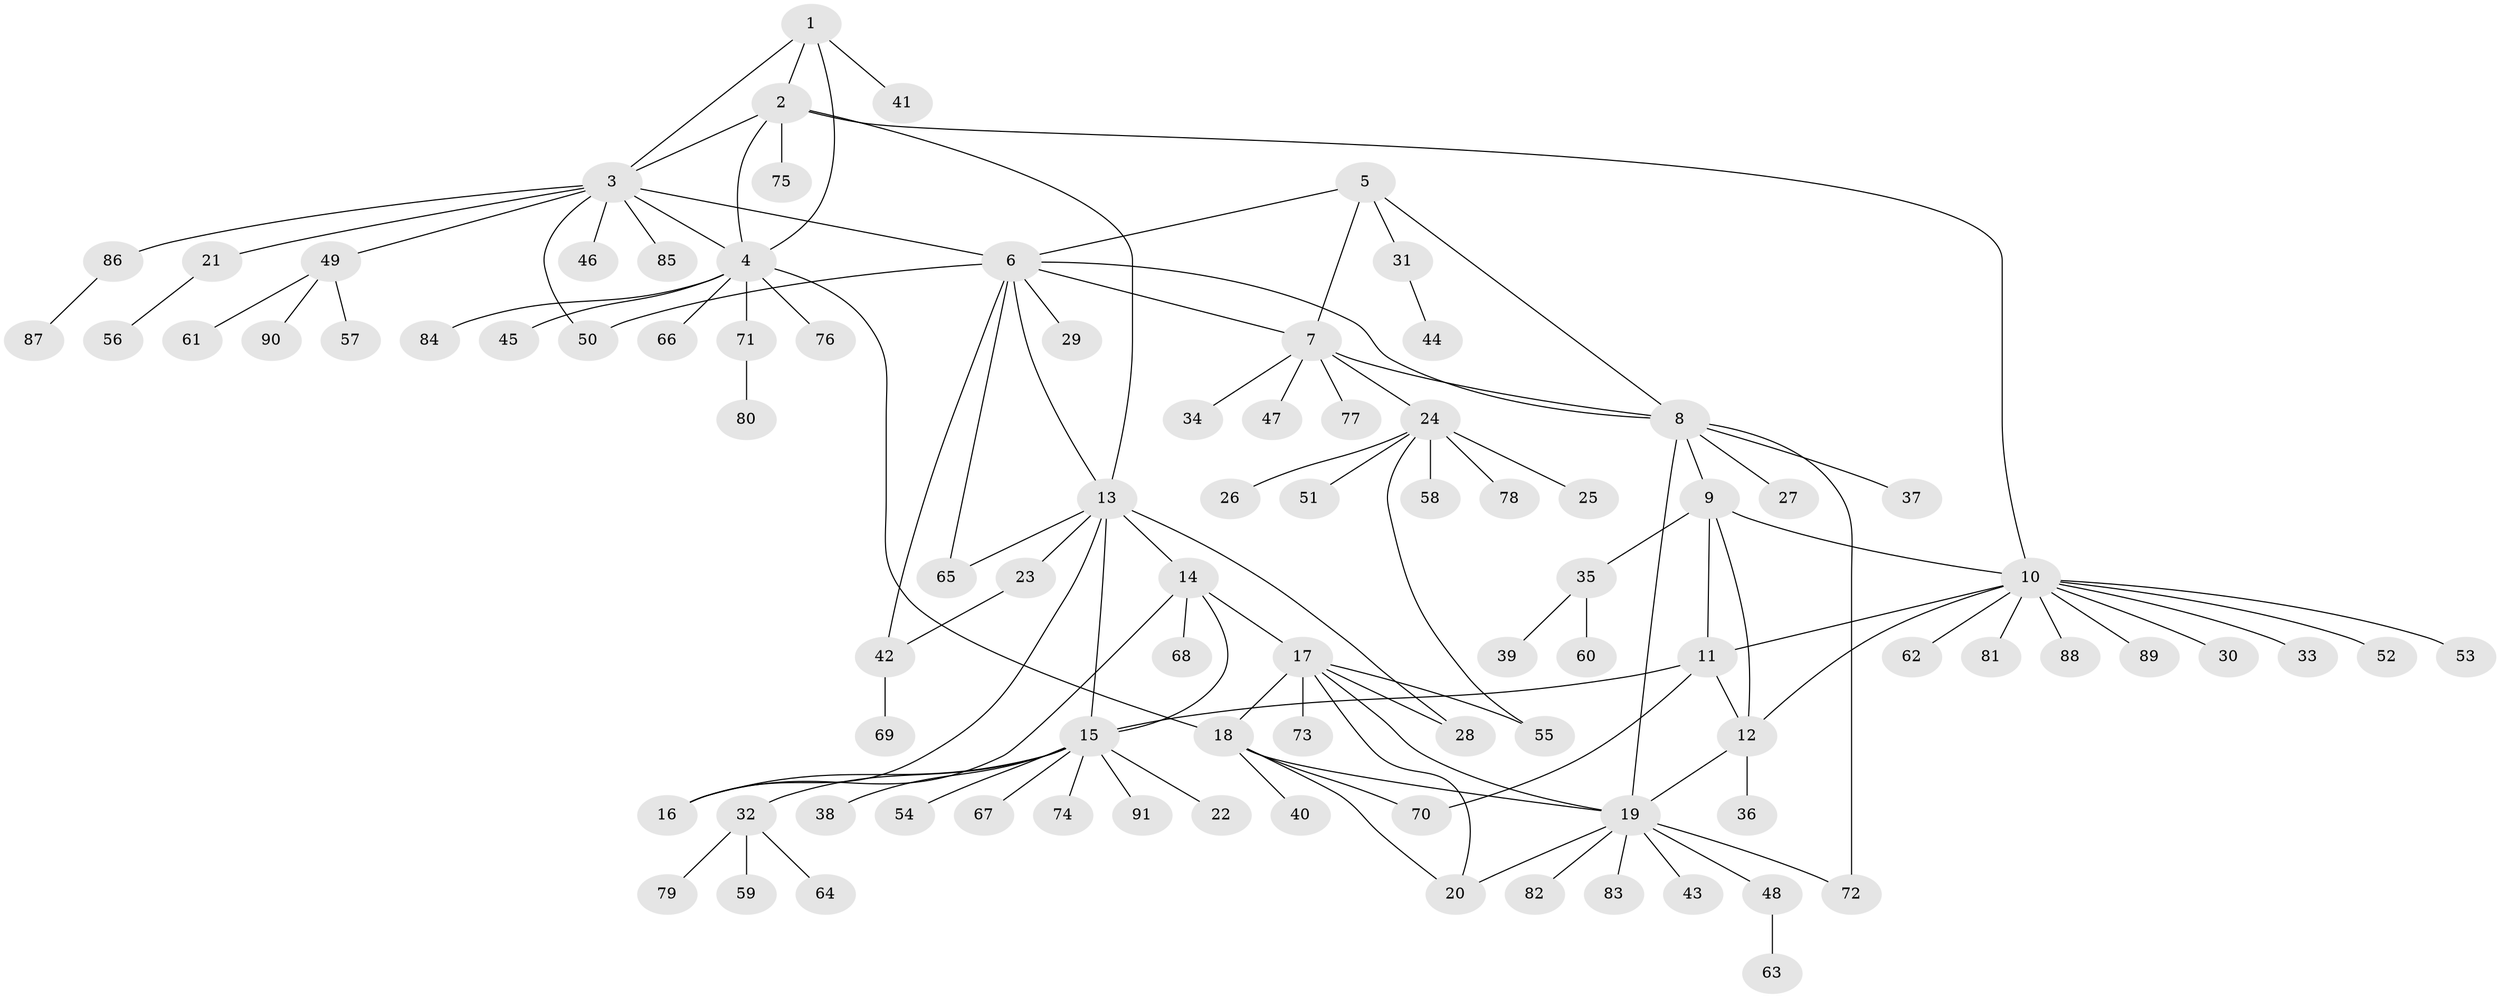// coarse degree distribution, {3: 0.07272727272727272, 5: 0.07272727272727272, 9: 0.01818181818181818, 8: 0.05454545454545454, 4: 0.09090909090909091, 6: 0.07272727272727272, 7: 0.01818181818181818, 10: 0.01818181818181818, 1: 0.4727272727272727, 2: 0.10909090909090909}
// Generated by graph-tools (version 1.1) at 2025/52/03/04/25 22:52:46]
// undirected, 91 vertices, 118 edges
graph export_dot {
  node [color=gray90,style=filled];
  1;
  2;
  3;
  4;
  5;
  6;
  7;
  8;
  9;
  10;
  11;
  12;
  13;
  14;
  15;
  16;
  17;
  18;
  19;
  20;
  21;
  22;
  23;
  24;
  25;
  26;
  27;
  28;
  29;
  30;
  31;
  32;
  33;
  34;
  35;
  36;
  37;
  38;
  39;
  40;
  41;
  42;
  43;
  44;
  45;
  46;
  47;
  48;
  49;
  50;
  51;
  52;
  53;
  54;
  55;
  56;
  57;
  58;
  59;
  60;
  61;
  62;
  63;
  64;
  65;
  66;
  67;
  68;
  69;
  70;
  71;
  72;
  73;
  74;
  75;
  76;
  77;
  78;
  79;
  80;
  81;
  82;
  83;
  84;
  85;
  86;
  87;
  88;
  89;
  90;
  91;
  1 -- 2;
  1 -- 3;
  1 -- 4;
  1 -- 41;
  2 -- 3;
  2 -- 4;
  2 -- 10;
  2 -- 13;
  2 -- 75;
  3 -- 4;
  3 -- 6;
  3 -- 21;
  3 -- 46;
  3 -- 49;
  3 -- 50;
  3 -- 85;
  3 -- 86;
  4 -- 18;
  4 -- 45;
  4 -- 66;
  4 -- 71;
  4 -- 76;
  4 -- 84;
  5 -- 6;
  5 -- 7;
  5 -- 8;
  5 -- 31;
  6 -- 7;
  6 -- 8;
  6 -- 13;
  6 -- 29;
  6 -- 42;
  6 -- 50;
  6 -- 65;
  7 -- 8;
  7 -- 24;
  7 -- 34;
  7 -- 47;
  7 -- 77;
  8 -- 9;
  8 -- 19;
  8 -- 27;
  8 -- 37;
  8 -- 72;
  9 -- 10;
  9 -- 11;
  9 -- 12;
  9 -- 35;
  10 -- 11;
  10 -- 12;
  10 -- 30;
  10 -- 33;
  10 -- 52;
  10 -- 53;
  10 -- 62;
  10 -- 81;
  10 -- 88;
  10 -- 89;
  11 -- 12;
  11 -- 15;
  11 -- 70;
  12 -- 19;
  12 -- 36;
  13 -- 14;
  13 -- 15;
  13 -- 16;
  13 -- 23;
  13 -- 28;
  13 -- 65;
  14 -- 15;
  14 -- 16;
  14 -- 17;
  14 -- 68;
  15 -- 16;
  15 -- 22;
  15 -- 32;
  15 -- 38;
  15 -- 54;
  15 -- 67;
  15 -- 74;
  15 -- 91;
  17 -- 18;
  17 -- 19;
  17 -- 20;
  17 -- 28;
  17 -- 55;
  17 -- 73;
  18 -- 19;
  18 -- 20;
  18 -- 40;
  18 -- 70;
  19 -- 20;
  19 -- 43;
  19 -- 48;
  19 -- 72;
  19 -- 82;
  19 -- 83;
  21 -- 56;
  23 -- 42;
  24 -- 25;
  24 -- 26;
  24 -- 51;
  24 -- 55;
  24 -- 58;
  24 -- 78;
  31 -- 44;
  32 -- 59;
  32 -- 64;
  32 -- 79;
  35 -- 39;
  35 -- 60;
  42 -- 69;
  48 -- 63;
  49 -- 57;
  49 -- 61;
  49 -- 90;
  71 -- 80;
  86 -- 87;
}
